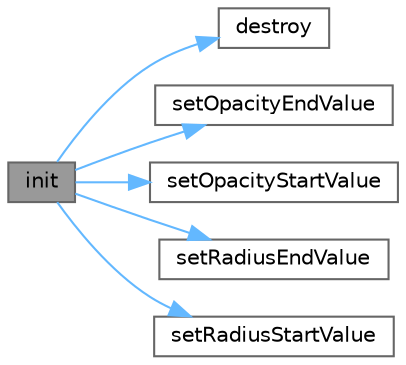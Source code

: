 digraph "init"
{
 // LATEX_PDF_SIZE
  bgcolor="transparent";
  edge [fontname=Helvetica,fontsize=10,labelfontname=Helvetica,labelfontsize=10];
  node [fontname=Helvetica,fontsize=10,shape=box,height=0.2,width=0.4];
  rankdir="LR";
  Node1 [id="Node000001",label="init",height=0.2,width=0.4,color="gray40", fillcolor="grey60", style="filled", fontcolor="black",tooltip="初始化水波纹动画"];
  Node1 -> Node2 [id="edge1_Node000001_Node000002",color="steelblue1",style="solid",tooltip=" "];
  Node2 [id="Node000002",label="destroy",height=0.2,width=0.4,color="grey40", fillcolor="white", style="filled",URL="$class_qt_material_ripple.html#a3a80b6032f86a56bec74609034b3246f",tooltip="销毁水波纹对象"];
  Node1 -> Node3 [id="edge2_Node000001_Node000003",color="steelblue1",style="solid",tooltip=" "];
  Node3 [id="Node000003",label="setOpacityEndValue",height=0.2,width=0.4,color="grey40", fillcolor="white", style="filled",URL="$class_qt_material_ripple.html#ab20180759bf0b19431565e39a75a0efd",tooltip="设置透明度动画结束值"];
  Node1 -> Node4 [id="edge3_Node000001_Node000004",color="steelblue1",style="solid",tooltip=" "];
  Node4 [id="Node000004",label="setOpacityStartValue",height=0.2,width=0.4,color="grey40", fillcolor="white", style="filled",URL="$class_qt_material_ripple.html#a19759862a10480ab0c78c51ae34e116f",tooltip="设置透明度动画起始值"];
  Node1 -> Node5 [id="edge4_Node000001_Node000005",color="steelblue1",style="solid",tooltip=" "];
  Node5 [id="Node000005",label="setRadiusEndValue",height=0.2,width=0.4,color="grey40", fillcolor="white", style="filled",URL="$class_qt_material_ripple.html#a82916f9b8ea6ea5385f7a13e67f805eb",tooltip="设置半径动画结束值"];
  Node1 -> Node6 [id="edge5_Node000001_Node000006",color="steelblue1",style="solid",tooltip=" "];
  Node6 [id="Node000006",label="setRadiusStartValue",height=0.2,width=0.4,color="grey40", fillcolor="white", style="filled",URL="$class_qt_material_ripple.html#a264aa4a521082680ef816c6b6ca3a6ed",tooltip="设置半径动画起始值"];
}
